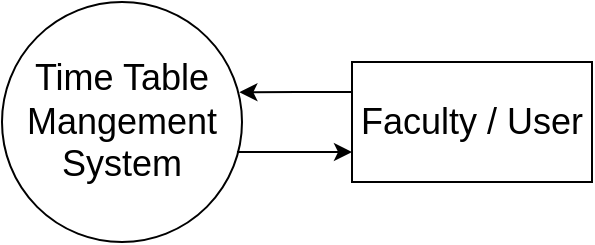 <mxfile version="20.5.1" type="device"><diagram id="awAzvozoJd4uZFBr_WPs" name="Page-1"><mxGraphModel dx="1422" dy="798" grid="1" gridSize="10" guides="1" tooltips="1" connect="1" arrows="1" fold="1" page="1" pageScale="1" pageWidth="850" pageHeight="1100" math="0" shadow="0"><root><mxCell id="0"/><mxCell id="1" parent="0"/><mxCell id="dV9dM0pbzkcUsEM6fBMO-3" value="&lt;font style=&quot;font-size: 18px;&quot;&gt;Time Table&lt;br&gt;Mangement&lt;br&gt;System&lt;/font&gt;" style="ellipse;whiteSpace=wrap;html=1;aspect=fixed;" parent="1" vertex="1"><mxGeometry x="278" y="300" width="120" height="120" as="geometry"/></mxCell><mxCell id="dV9dM0pbzkcUsEM6fBMO-6" style="edgeStyle=orthogonalEdgeStyle;rounded=0;orthogonalLoop=1;jettySize=auto;html=1;exitX=0;exitY=0.25;exitDx=0;exitDy=0;entryX=0.989;entryY=0.376;entryDx=0;entryDy=0;entryPerimeter=0;fontSize=18;" parent="1" source="dV9dM0pbzkcUsEM6fBMO-5" target="dV9dM0pbzkcUsEM6fBMO-3" edge="1"><mxGeometry relative="1" as="geometry"/></mxCell><mxCell id="dV9dM0pbzkcUsEM6fBMO-5" value="&lt;font style=&quot;font-size: 18px;&quot;&gt;Faculty / User&lt;/font&gt;" style="rounded=0;whiteSpace=wrap;html=1;" parent="1" vertex="1"><mxGeometry x="453" y="330" width="120" height="60" as="geometry"/></mxCell><mxCell id="dV9dM0pbzkcUsEM6fBMO-9" style="edgeStyle=orthogonalEdgeStyle;rounded=0;orthogonalLoop=1;jettySize=auto;html=1;exitX=0.979;exitY=0.625;exitDx=0;exitDy=0;entryX=0;entryY=0.75;entryDx=0;entryDy=0;fontSize=18;exitPerimeter=0;" parent="1" source="dV9dM0pbzkcUsEM6fBMO-3" target="dV9dM0pbzkcUsEM6fBMO-5" edge="1"><mxGeometry relative="1" as="geometry"><mxPoint x="463" y="399.9" as="sourcePoint"/><mxPoint x="406.68" y="400.02" as="targetPoint"/></mxGeometry></mxCell></root></mxGraphModel></diagram></mxfile>